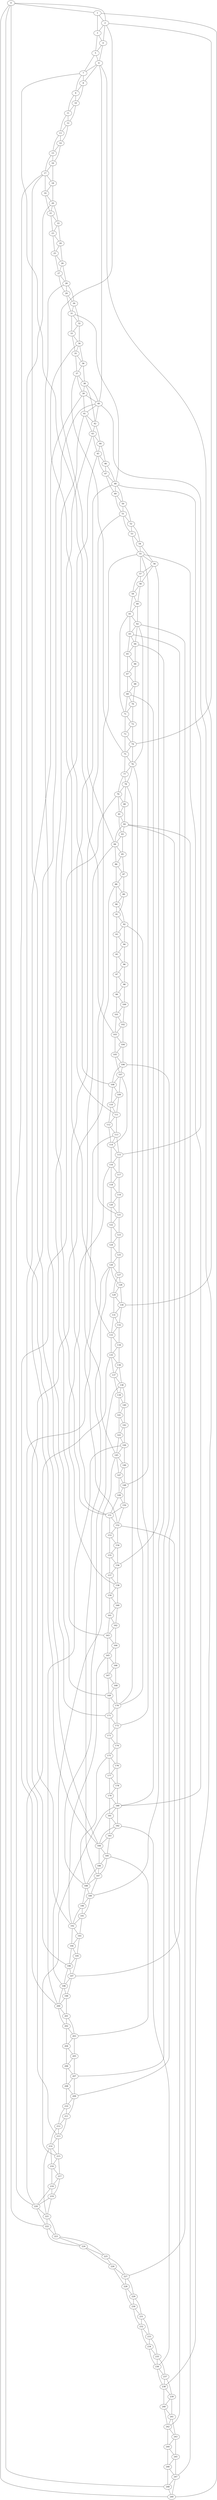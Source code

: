 graph g {0;1;2;3;4;5;6;7;8;9;10;11;12;13;14;15;16;17;18;19;20;21;22;23;24;25;26;27;28;29;30;31;32;33;34;35;36;37;38;39;40;41;42;43;44;45;46;47;48;49;50;51;52;53;54;55;56;57;58;59;60;61;62;63;64;65;66;67;68;69;70;71;72;73;74;75;76;77;78;79;80;81;82;83;84;85;86;87;88;89;90;91;92;93;94;95;96;97;98;99;100;101;102;103;104;105;106;107;108;109;110;111;112;113;114;115;116;117;118;119;120;121;122;123;124;125;126;127;128;129;130;131;132;133;134;135;136;137;138;139;140;141;142;143;144;145;146;147;148;149;150;151;152;153;154;155;156;157;158;159;160;161;162;163;164;165;166;167;168;169;170;171;172;173;174;175;176;177;178;179;180;181;182;183;184;185;186;187;188;189;190;191;192;193;194;195;196;197;198;199;200;201;202;203;204;205;206;207;208;209;210;211;212;213;214;215;216;217;218;219;220;221;222;223;224;225;226;227;228;229;230;231;232;233;234;235;236;237;238;239;240;241;242;243;244;245;246;247;248;249;0 -- 1;0 -- 2;0 -- 222;0 -- 248;0 -- 249;1 -- 2;1 -- 3;1 -- 249;2 -- 3;2 -- 4;2 -- 74;2 -- 84;3 -- 4;3 -- 5;4 -- 5;4 -- 6;5 -- 6;5 -- 7;6 -- 7;6 -- 8;6 -- 40;6 -- 130;7 -- 8;7 -- 9;7 -- 103;8 -- 9;8 -- 10;9 -- 10;9 -- 11;10 -- 11;10 -- 12;11 -- 12;11 -- 13;12 -- 13;12 -- 14;13 -- 14;13 -- 15;14 -- 15;14 -- 16;15 -- 16;15 -- 17;16 -- 17;16 -- 18;17 -- 18;17 -- 19;17 -- 171;17 -- 220;18 -- 19;18 -- 20;19 -- 20;19 -- 21;20 -- 21;20 -- 22;20 -- 184;21 -- 22;21 -- 23;22 -- 23;22 -- 24;23 -- 24;23 -- 25;24 -- 25;24 -- 26;25 -- 26;25 -- 27;26 -- 27;26 -- 28;27 -- 28;27 -- 29;28 -- 29;28 -- 30;28 -- 169;29 -- 30;29 -- 31;30 -- 31;30 -- 32;31 -- 32;31 -- 33;31 -- 48;32 -- 33;32 -- 34;33 -- 34;33 -- 35;34 -- 35;34 -- 36;34 -- 108;35 -- 36;35 -- 37;36 -- 37;36 -- 38;37 -- 38;37 -- 39;37 -- 75;38 -- 39;38 -- 40;38 -- 42;39 -- 40;39 -- 41;39 -- 192;40 -- 41;40 -- 42;40 -- 184;40 -- 238;41 -- 42;41 -- 43;41 -- 151;42 -- 43;42 -- 44;43 -- 44;43 -- 45;43 -- 133;44 -- 45;44 -- 46;45 -- 46;45 -- 47;45 -- 163;46 -- 47;46 -- 48;47 -- 48;47 -- 49;48 -- 49;48 -- 50;48 -- 111;48 -- 115;49 -- 50;49 -- 51;50 -- 51;50 -- 52;51 -- 52;51 -- 53;51 -- 151;52 -- 53;52 -- 54;53 -- 54;53 -- 55;54 -- 55;54 -- 56;55 -- 56;55 -- 57;55 -- 121;55 -- 148;55 -- 180;56 -- 57;56 -- 58;56 -- 156;57 -- 58;57 -- 59;58 -- 59;58 -- 60;59 -- 60;59 -- 61;60 -- 61;60 -- 62;61 -- 62;61 -- 63;61 -- 71;62 -- 63;62 -- 64;62 -- 76;62 -- 227;63 -- 64;63 -- 65;63 -- 197;64 -- 65;64 -- 66;64 -- 189;65 -- 66;65 -- 67;66 -- 67;66 -- 68;67 -- 68;67 -- 69;68 -- 69;68 -- 70;69 -- 70;69 -- 71;69 -- 180;70 -- 71;70 -- 72;71 -- 72;71 -- 73;72 -- 73;72 -- 74;73 -- 74;73 -- 75;74 -- 75;74 -- 76;75 -- 76;75 -- 77;76 -- 77;76 -- 78;76 -- 170;77 -- 78;77 -- 79;78 -- 79;78 -- 80;78 -- 170;79 -- 80;79 -- 81;79 -- 200;80 -- 81;80 -- 82;81 -- 82;81 -- 83;82 -- 83;82 -- 84;82 -- 209;82 -- 247;83 -- 84;83 -- 85;84 -- 85;84 -- 86;84 -- 145;85 -- 86;85 -- 87;86 -- 87;86 -- 88;87 -- 88;87 -- 89;88 -- 89;88 -- 90;88 -- 196;89 -- 90;89 -- 91;90 -- 91;90 -- 92;91 -- 92;91 -- 93;92 -- 93;92 -- 94;92 -- 172;93 -- 94;93 -- 95;94 -- 95;94 -- 96;95 -- 96;95 -- 97;96 -- 97;96 -- 98;97 -- 98;97 -- 99;98 -- 99;98 -- 100;99 -- 100;99 -- 101;100 -- 101;100 -- 102;101 -- 102;101 -- 103;102 -- 103;102 -- 104;103 -- 104;103 -- 105;104 -- 105;104 -- 106;105 -- 106;105 -- 107;106 -- 107;106 -- 108;106 -- 207;107 -- 108;107 -- 109;107 -- 114;108 -- 109;108 -- 110;109 -- 110;109 -- 111;110 -- 111;110 -- 112;111 -- 112;111 -- 113;112 -- 113;112 -- 114;113 -- 114;113 -- 115;113 -- 152;114 -- 115;114 -- 116;115 -- 116;115 -- 117;116 -- 117;116 -- 118;116 -- 158;117 -- 118;117 -- 119;118 -- 119;118 -- 120;119 -- 120;119 -- 121;120 -- 121;120 -- 122;121 -- 122;121 -- 123;122 -- 123;122 -- 124;123 -- 124;123 -- 125;124 -- 125;124 -- 126;125 -- 126;125 -- 127;126 -- 127;126 -- 128;126 -- 187;126 -- 213;127 -- 128;127 -- 129;128 -- 129;128 -- 130;129 -- 130;129 -- 131;130 -- 131;130 -- 132;131 -- 132;131 -- 133;132 -- 133;132 -- 134;133 -- 134;133 -- 135;134 -- 135;134 -- 136;135 -- 136;135 -- 137;135 -- 220;136 -- 137;136 -- 138;137 -- 138;137 -- 139;138 -- 139;138 -- 140;138 -- 188;139 -- 140;139 -- 141;140 -- 141;140 -- 142;141 -- 142;141 -- 143;142 -- 143;142 -- 144;143 -- 144;143 -- 145;144 -- 145;144 -- 146;144 -- 200;145 -- 146;145 -- 147;145 -- 198;146 -- 147;146 -- 148;147 -- 148;147 -- 149;148 -- 149;148 -- 150;149 -- 150;149 -- 151;150 -- 151;150 -- 152;151 -- 152;151 -- 153;152 -- 153;152 -- 154;152 -- 242;153 -- 154;153 -- 155;154 -- 155;154 -- 156;155 -- 156;155 -- 157;156 -- 157;156 -- 158;157 -- 158;157 -- 159;158 -- 159;158 -- 160;159 -- 160;159 -- 161;160 -- 161;160 -- 162;161 -- 162;161 -- 163;162 -- 163;162 -- 164;163 -- 164;163 -- 165;164 -- 165;164 -- 166;165 -- 166;165 -- 167;165 -- 192;166 -- 167;166 -- 168;167 -- 168;167 -- 169;168 -- 169;168 -- 170;169 -- 170;169 -- 171;170 -- 171;170 -- 172;171 -- 172;171 -- 173;172 -- 173;172 -- 174;173 -- 174;173 -- 175;174 -- 175;174 -- 176;175 -- 176;175 -- 177;175 -- 188;176 -- 177;176 -- 178;177 -- 178;177 -- 179;178 -- 179;178 -- 180;179 -- 180;179 -- 181;180 -- 181;180 -- 182;180 -- 215;181 -- 182;181 -- 183;182 -- 183;182 -- 184;182 -- 236;183 -- 184;183 -- 185;184 -- 185;184 -- 186;185 -- 186;185 -- 187;185 -- 203;186 -- 187;186 -- 188;187 -- 188;187 -- 189;188 -- 189;188 -- 190;189 -- 190;189 -- 191;190 -- 191;190 -- 192;191 -- 192;191 -- 193;192 -- 193;192 -- 194;193 -- 194;193 -- 195;194 -- 195;194 -- 196;195 -- 196;195 -- 197;196 -- 197;196 -- 198;197 -- 198;197 -- 199;198 -- 199;198 -- 200;199 -- 200;199 -- 201;200 -- 201;200 -- 202;201 -- 202;201 -- 203;202 -- 203;202 -- 204;203 -- 204;203 -- 205;204 -- 205;204 -- 206;205 -- 206;205 -- 207;206 -- 207;206 -- 208;207 -- 208;207 -- 209;208 -- 209;208 -- 210;209 -- 210;209 -- 211;210 -- 211;210 -- 212;211 -- 212;211 -- 213;212 -- 213;212 -- 214;213 -- 214;213 -- 215;214 -- 215;214 -- 216;214 -- 221;215 -- 216;215 -- 217;216 -- 217;216 -- 218;217 -- 218;217 -- 219;218 -- 219;218 -- 220;219 -- 220;219 -- 221;220 -- 221;220 -- 222;221 -- 222;221 -- 223;222 -- 223;222 -- 224;223 -- 224;223 -- 225;224 -- 225;224 -- 226;225 -- 226;225 -- 227;226 -- 227;226 -- 228;227 -- 228;227 -- 229;228 -- 229;228 -- 230;229 -- 230;229 -- 231;230 -- 231;230 -- 232;231 -- 232;231 -- 233;232 -- 233;232 -- 234;233 -- 234;233 -- 235;234 -- 235;234 -- 236;235 -- 236;235 -- 237;236 -- 237;236 -- 238;237 -- 238;237 -- 239;238 -- 239;238 -- 240;239 -- 240;239 -- 241;240 -- 241;240 -- 242;241 -- 242;241 -- 243;242 -- 243;242 -- 244;243 -- 244;243 -- 245;244 -- 245;244 -- 246;245 -- 246;245 -- 247;246 -- 247;246 -- 248;247 -- 248;247 -- 249;248 -- 249;}